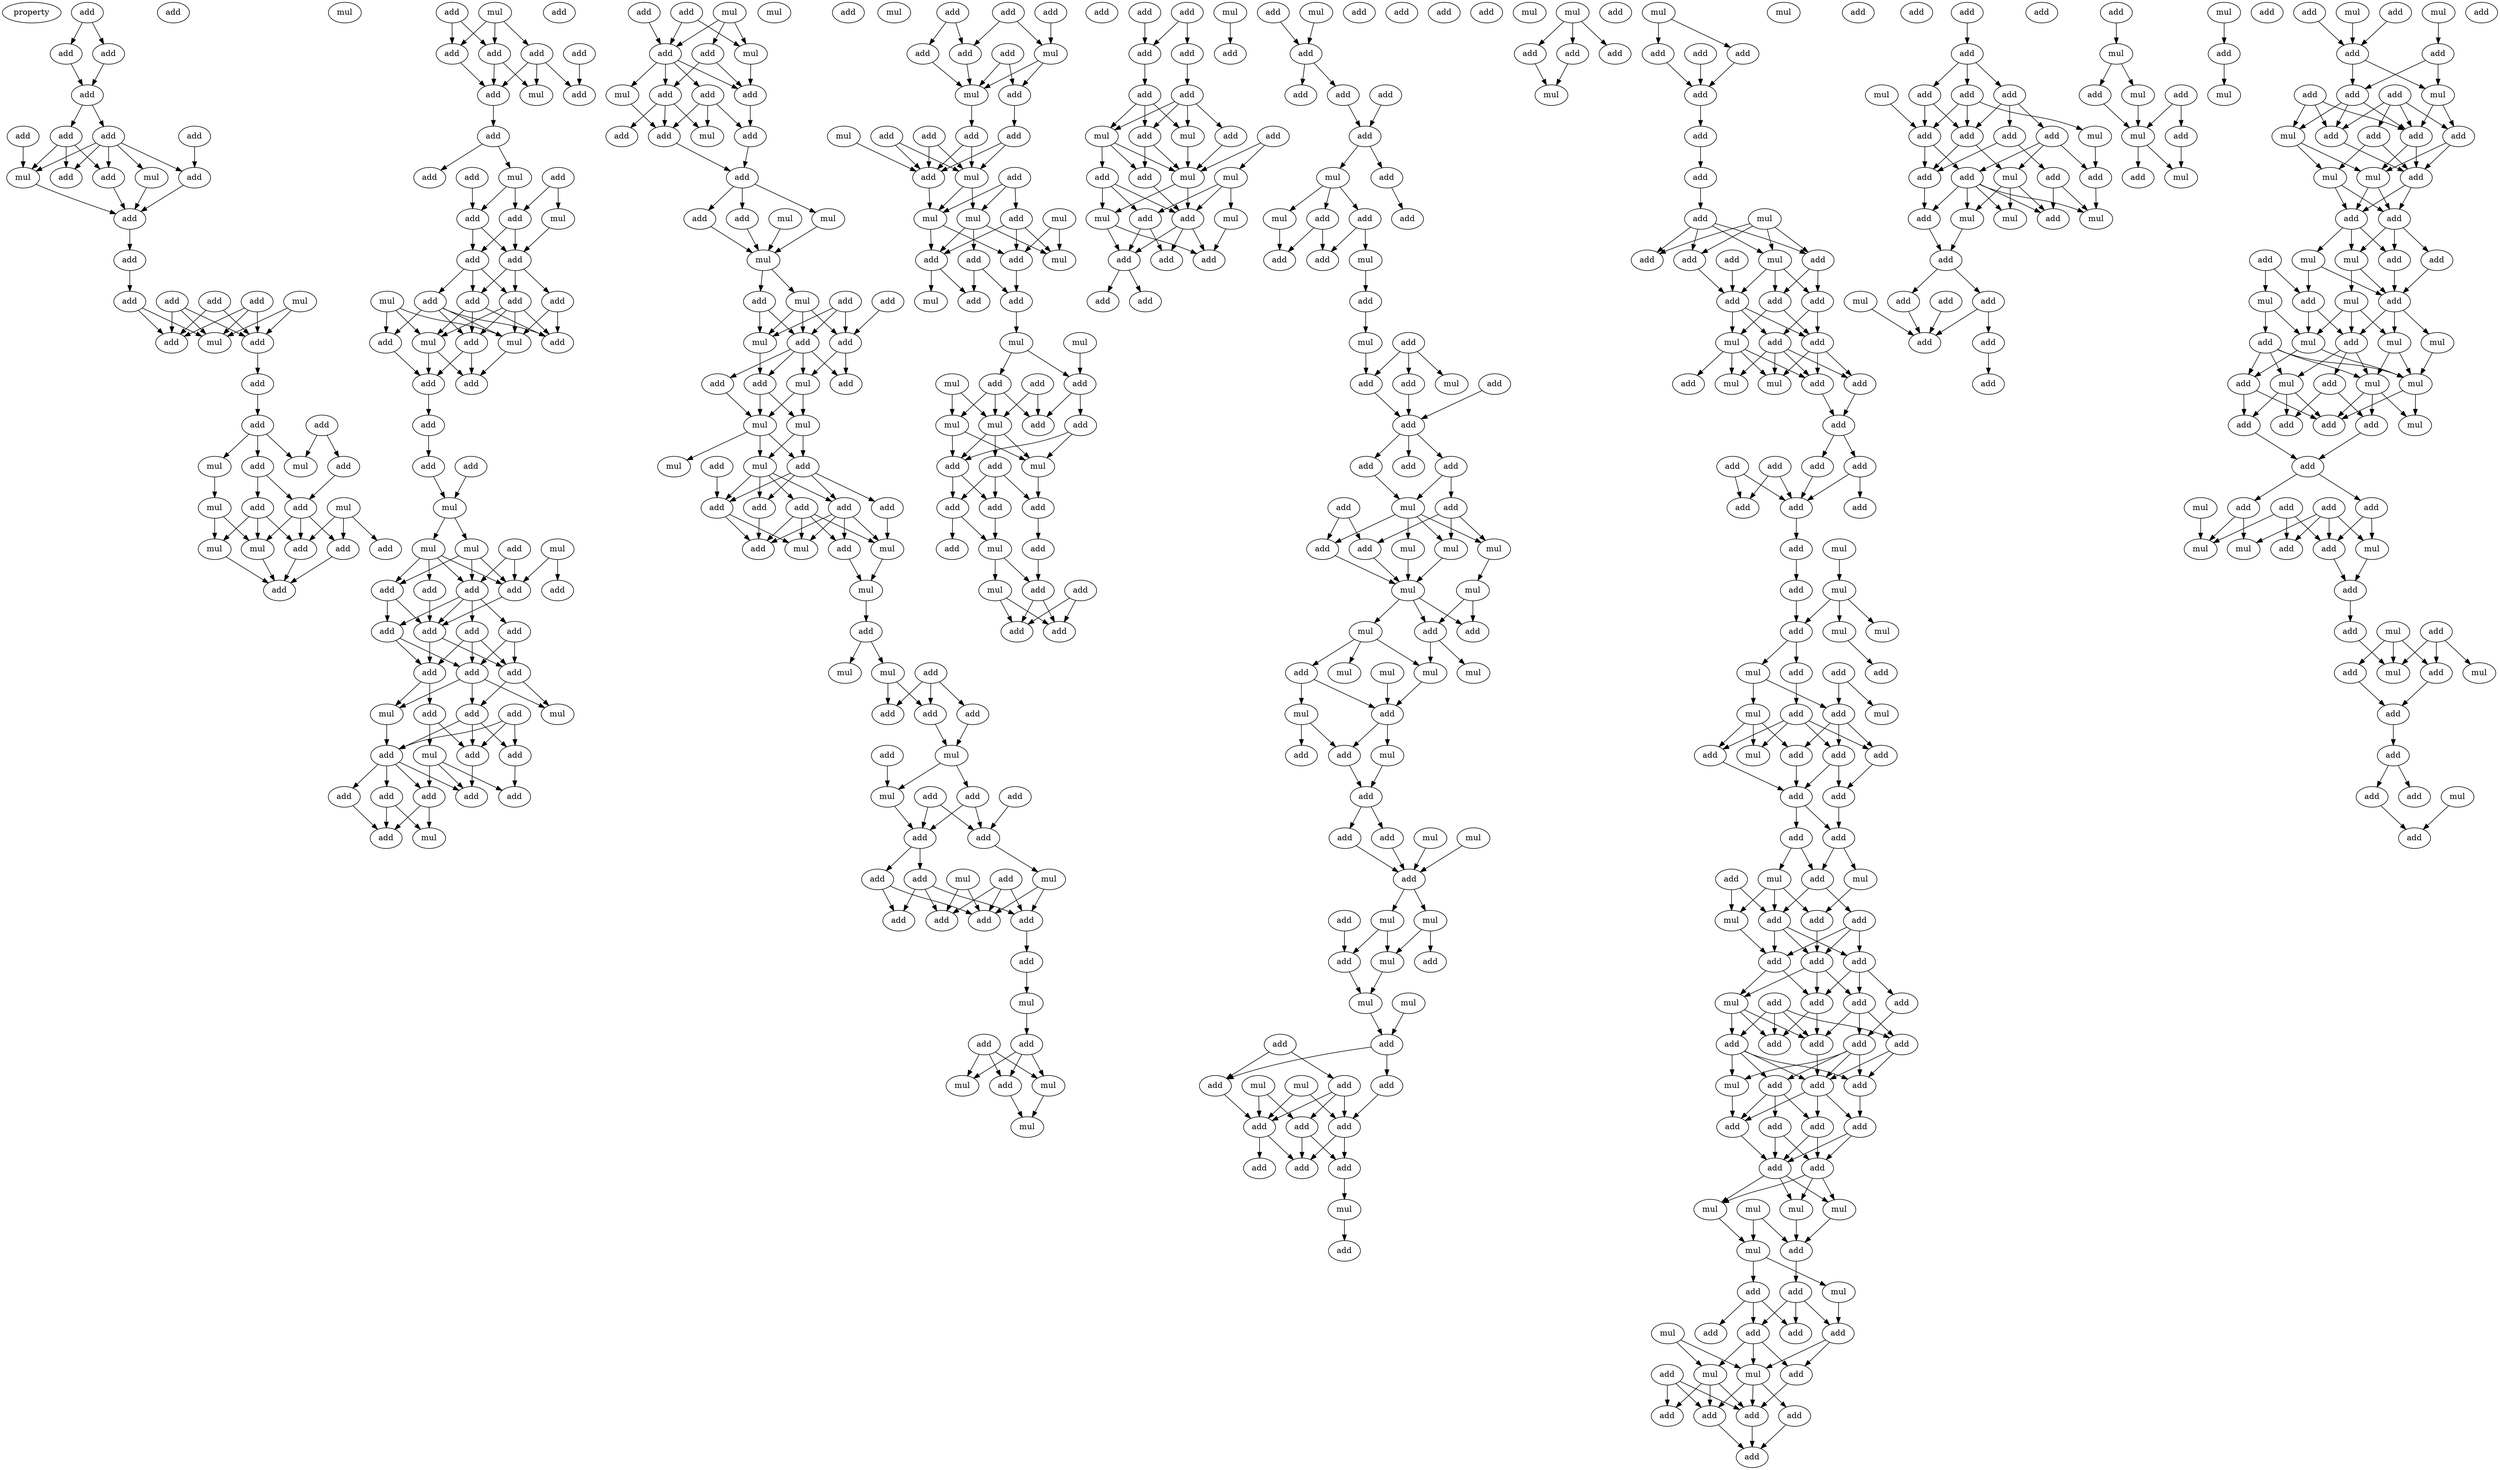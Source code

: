digraph {
    node [fontcolor=black]
    property [mul=2,lf=1.8]
    0 [ label = add ];
    1 [ label = add ];
    2 [ label = add ];
    3 [ label = add ];
    4 [ label = add ];
    5 [ label = add ];
    6 [ label = add ];
    7 [ label = add ];
    8 [ label = add ];
    9 [ label = mul ];
    10 [ label = mul ];
    11 [ label = add ];
    12 [ label = add ];
    13 [ label = add ];
    14 [ label = add ];
    15 [ label = add ];
    16 [ label = add ];
    17 [ label = add ];
    18 [ label = add ];
    19 [ label = add ];
    20 [ label = mul ];
    21 [ label = add ];
    22 [ label = mul ];
    23 [ label = add ];
    24 [ label = add ];
    25 [ label = add ];
    26 [ label = add ];
    27 [ label = add ];
    28 [ label = add ];
    29 [ label = mul ];
    30 [ label = mul ];
    31 [ label = mul ];
    32 [ label = mul ];
    33 [ label = add ];
    34 [ label = add ];
    35 [ label = mul ];
    36 [ label = add ];
    37 [ label = add ];
    38 [ label = mul ];
    39 [ label = add ];
    40 [ label = add ];
    41 [ label = mul ];
    42 [ label = mul ];
    43 [ label = add ];
    44 [ label = add ];
    45 [ label = add ];
    46 [ label = add ];
    47 [ label = add ];
    48 [ label = add ];
    49 [ label = add ];
    50 [ label = mul ];
    51 [ label = add ];
    52 [ label = add ];
    53 [ label = mul ];
    54 [ label = add ];
    55 [ label = add ];
    56 [ label = add ];
    57 [ label = add ];
    58 [ label = add ];
    59 [ label = mul ];
    60 [ label = add ];
    61 [ label = add ];
    62 [ label = add ];
    63 [ label = add ];
    64 [ label = add ];
    65 [ label = add ];
    66 [ label = mul ];
    67 [ label = add ];
    68 [ label = add ];
    69 [ label = mul ];
    70 [ label = add ];
    71 [ label = mul ];
    72 [ label = add ];
    73 [ label = add ];
    74 [ label = add ];
    75 [ label = add ];
    76 [ label = add ];
    77 [ label = mul ];
    78 [ label = mul ];
    79 [ label = mul ];
    80 [ label = mul ];
    81 [ label = add ];
    82 [ label = add ];
    83 [ label = add ];
    84 [ label = add ];
    85 [ label = add ];
    86 [ label = add ];
    87 [ label = add ];
    88 [ label = add ];
    89 [ label = add ];
    90 [ label = add ];
    91 [ label = add ];
    92 [ label = add ];
    93 [ label = add ];
    94 [ label = add ];
    95 [ label = mul ];
    96 [ label = mul ];
    97 [ label = add ];
    98 [ label = add ];
    99 [ label = mul ];
    100 [ label = add ];
    101 [ label = add ];
    102 [ label = add ];
    103 [ label = add ];
    104 [ label = add ];
    105 [ label = add ];
    106 [ label = add ];
    107 [ label = add ];
    108 [ label = add ];
    109 [ label = mul ];
    110 [ label = mul ];
    111 [ label = add ];
    112 [ label = add ];
    113 [ label = add ];
    114 [ label = mul ];
    115 [ label = add ];
    116 [ label = mul ];
    117 [ label = add ];
    118 [ label = add ];
    119 [ label = add ];
    120 [ label = add ];
    121 [ label = add ];
    122 [ label = mul ];
    123 [ label = mul ];
    124 [ label = add ];
    125 [ label = add ];
    126 [ label = add ];
    127 [ label = add ];
    128 [ label = mul ];
    129 [ label = mul ];
    130 [ label = mul ];
    131 [ label = add ];
    132 [ label = mul ];
    133 [ label = add ];
    134 [ label = add ];
    135 [ label = add ];
    136 [ label = add ];
    137 [ label = mul ];
    138 [ label = add ];
    139 [ label = add ];
    140 [ label = add ];
    141 [ label = mul ];
    142 [ label = add ];
    143 [ label = mul ];
    144 [ label = mul ];
    145 [ label = add ];
    146 [ label = mul ];
    147 [ label = mul ];
    148 [ label = add ];
    149 [ label = add ];
    150 [ label = add ];
    151 [ label = add ];
    152 [ label = add ];
    153 [ label = add ];
    154 [ label = mul ];
    155 [ label = add ];
    156 [ label = add ];
    157 [ label = mul ];
    158 [ label = mul ];
    159 [ label = add ];
    160 [ label = mul ];
    161 [ label = mul ];
    162 [ label = add ];
    163 [ label = add ];
    164 [ label = add ];
    165 [ label = add ];
    166 [ label = mul ];
    167 [ label = add ];
    168 [ label = add ];
    169 [ label = add ];
    170 [ label = mul ];
    171 [ label = add ];
    172 [ label = add ];
    173 [ label = add ];
    174 [ label = add ];
    175 [ label = mul ];
    176 [ label = add ];
    177 [ label = mul ];
    178 [ label = add ];
    179 [ label = add ];
    180 [ label = add ];
    181 [ label = add ];
    182 [ label = add ];
    183 [ label = add ];
    184 [ label = mul ];
    185 [ label = add ];
    186 [ label = add ];
    187 [ label = mul ];
    188 [ label = mul ];
    189 [ label = add ];
    190 [ label = mul ];
    191 [ label = mul ];
    192 [ label = add ];
    193 [ label = add ];
    194 [ label = add ];
    195 [ label = add ];
    196 [ label = add ];
    197 [ label = add ];
    198 [ label = mul ];
    199 [ label = add ];
    200 [ label = mul ];
    201 [ label = add ];
    202 [ label = add ];
    203 [ label = add ];
    204 [ label = add ];
    205 [ label = add ];
    206 [ label = mul ];
    207 [ label = mul ];
    208 [ label = add ];
    209 [ label = add ];
    210 [ label = mul ];
    211 [ label = mul ];
    212 [ label = add ];
    213 [ label = mul ];
    214 [ label = add ];
    215 [ label = add ];
    216 [ label = add ];
    217 [ label = mul ];
    218 [ label = add ];
    219 [ label = mul ];
    220 [ label = add ];
    221 [ label = mul ];
    222 [ label = mul ];
    223 [ label = add ];
    224 [ label = add ];
    225 [ label = add ];
    226 [ label = mul ];
    227 [ label = mul ];
    228 [ label = add ];
    229 [ label = add ];
    230 [ label = mul ];
    231 [ label = add ];
    232 [ label = mul ];
    233 [ label = add ];
    234 [ label = add ];
    235 [ label = add ];
    236 [ label = add ];
    237 [ label = mul ];
    238 [ label = add ];
    239 [ label = add ];
    240 [ label = add ];
    241 [ label = add ];
    242 [ label = mul ];
    243 [ label = add ];
    244 [ label = add ];
    245 [ label = add ];
    246 [ label = add ];
    247 [ label = add ];
    248 [ label = add ];
    249 [ label = add ];
    250 [ label = add ];
    251 [ label = mul ];
    252 [ label = add ];
    253 [ label = add ];
    254 [ label = add ];
    255 [ label = mul ];
    256 [ label = mul ];
    257 [ label = mul ];
    258 [ label = add ];
    259 [ label = add ];
    260 [ label = mul ];
    261 [ label = mul ];
    262 [ label = add ];
    263 [ label = add ];
    264 [ label = add ];
    265 [ label = add ];
    266 [ label = add ];
    267 [ label = mul ];
    268 [ label = add ];
    269 [ label = add ];
    270 [ label = add ];
    271 [ label = add ];
    272 [ label = mul ];
    273 [ label = add ];
    274 [ label = add ];
    275 [ label = add ];
    276 [ label = add ];
    277 [ label = add ];
    278 [ label = add ];
    279 [ label = mul ];
    280 [ label = add ];
    281 [ label = add ];
    282 [ label = add ];
    283 [ label = mul ];
    284 [ label = add ];
    285 [ label = add ];
    286 [ label = add ];
    287 [ label = mul ];
    288 [ label = add ];
    289 [ label = mul ];
    290 [ label = add ];
    291 [ label = add ];
    292 [ label = add ];
    293 [ label = mul ];
    294 [ label = add ];
    295 [ label = add ];
    296 [ label = add ];
    297 [ label = add ];
    298 [ label = add ];
    299 [ label = add ];
    300 [ label = add ];
    301 [ label = mul ];
    302 [ label = add ];
    303 [ label = add ];
    304 [ label = add ];
    305 [ label = mul ];
    306 [ label = mul ];
    307 [ label = mul ];
    308 [ label = mul ];
    309 [ label = mul ];
    310 [ label = add ];
    311 [ label = add ];
    312 [ label = mul ];
    313 [ label = mul ];
    314 [ label = add ];
    315 [ label = mul ];
    316 [ label = mul ];
    317 [ label = mul ];
    318 [ label = add ];
    319 [ label = mul ];
    320 [ label = mul ];
    321 [ label = add ];
    322 [ label = add ];
    323 [ label = add ];
    324 [ label = add ];
    325 [ label = add ];
    326 [ label = mul ];
    327 [ label = add ];
    328 [ label = mul ];
    329 [ label = add ];
    330 [ label = add ];
    331 [ label = add ];
    332 [ label = mul ];
    333 [ label = mul ];
    334 [ label = add ];
    335 [ label = add ];
    336 [ label = mul ];
    337 [ label = mul ];
    338 [ label = mul ];
    339 [ label = add ];
    340 [ label = add ];
    341 [ label = mul ];
    342 [ label = add ];
    343 [ label = mul ];
    344 [ label = add ];
    345 [ label = add ];
    346 [ label = add ];
    347 [ label = add ];
    348 [ label = add ];
    349 [ label = add ];
    350 [ label = add ];
    351 [ label = add ];
    352 [ label = mul ];
    353 [ label = add ];
    354 [ label = mul ];
    355 [ label = mul ];
    356 [ label = add ];
    357 [ label = add ];
    358 [ label = add ];
    359 [ label = add ];
    360 [ label = mul ];
    361 [ label = mul ];
    362 [ label = add ];
    363 [ label = add ];
    364 [ label = add ];
    365 [ label = add ];
    366 [ label = mul ];
    367 [ label = add ];
    368 [ label = add ];
    369 [ label = mul ];
    370 [ label = add ];
    371 [ label = add ];
    372 [ label = add ];
    373 [ label = add ];
    374 [ label = mul ];
    375 [ label = add ];
    376 [ label = add ];
    377 [ label = add ];
    378 [ label = add ];
    379 [ label = add ];
    380 [ label = mul ];
    381 [ label = add ];
    382 [ label = add ];
    383 [ label = mul ];
    384 [ label = add ];
    385 [ label = add ];
    386 [ label = mul ];
    387 [ label = add ];
    388 [ label = add ];
    389 [ label = add ];
    390 [ label = add ];
    391 [ label = add ];
    392 [ label = add ];
    393 [ label = add ];
    394 [ label = add ];
    395 [ label = add ];
    396 [ label = mul ];
    397 [ label = add ];
    398 [ label = add ];
    399 [ label = mul ];
    400 [ label = mul ];
    401 [ label = add ];
    402 [ label = mul ];
    403 [ label = add ];
    404 [ label = add ];
    405 [ label = mul ];
    406 [ label = add ];
    407 [ label = mul ];
    408 [ label = add ];
    409 [ label = add ];
    410 [ label = mul ];
    411 [ label = mul ];
    412 [ label = add ];
    413 [ label = add ];
    414 [ label = add ];
    415 [ label = add ];
    416 [ label = add ];
    417 [ label = add ];
    418 [ label = add ];
    419 [ label = add ];
    420 [ label = mul ];
    421 [ label = add ];
    422 [ label = mul ];
    423 [ label = add ];
    424 [ label = mul ];
    425 [ label = add ];
    426 [ label = add ];
    427 [ label = add ];
    428 [ label = add ];
    429 [ label = add ];
    430 [ label = add ];
    431 [ label = add ];
    432 [ label = add ];
    433 [ label = mul ];
    434 [ label = add ];
    435 [ label = add ];
    436 [ label = add ];
    437 [ label = add ];
    438 [ label = add ];
    439 [ label = add ];
    440 [ label = add ];
    441 [ label = add ];
    442 [ label = add ];
    443 [ label = mul ];
    444 [ label = add ];
    445 [ label = add ];
    446 [ label = add ];
    447 [ label = add ];
    448 [ label = add ];
    449 [ label = add ];
    450 [ label = add ];
    451 [ label = mul ];
    452 [ label = mul ];
    453 [ label = add ];
    454 [ label = mul ];
    455 [ label = mul ];
    456 [ label = mul ];
    457 [ label = add ];
    458 [ label = add ];
    459 [ label = add ];
    460 [ label = mul ];
    461 [ label = mul ];
    462 [ label = add ];
    463 [ label = add ];
    464 [ label = add ];
    465 [ label = add ];
    466 [ label = add ];
    467 [ label = add ];
    468 [ label = mul ];
    469 [ label = mul ];
    470 [ label = add ];
    471 [ label = add ];
    472 [ label = add ];
    473 [ label = add ];
    474 [ label = add ];
    475 [ label = add ];
    476 [ label = add ];
    477 [ label = add ];
    478 [ label = mul ];
    479 [ label = add ];
    480 [ label = add ];
    481 [ label = mul ];
    482 [ label = add ];
    483 [ label = add ];
    484 [ label = add ];
    485 [ label = add ];
    486 [ label = add ];
    487 [ label = add ];
    488 [ label = add ];
    489 [ label = mul ];
    490 [ label = add ];
    491 [ label = mul ];
    492 [ label = mul ];
    493 [ label = mul ];
    494 [ label = add ];
    495 [ label = add ];
    496 [ label = add ];
    497 [ label = add ];
    498 [ label = add ];
    499 [ label = add ];
    500 [ label = mul ];
    501 [ label = add ];
    502 [ label = add ];
    503 [ label = add ];
    504 [ label = add ];
    505 [ label = add ];
    506 [ label = mul ];
    507 [ label = add ];
    508 [ label = add ];
    509 [ label = mul ];
    510 [ label = add ];
    511 [ label = mul ];
    512 [ label = mul ];
    513 [ label = mul ];
    514 [ label = add ];
    515 [ label = add ];
    516 [ label = mul ];
    517 [ label = add ];
    518 [ label = add ];
    519 [ label = mul ];
    520 [ label = mul ];
    521 [ label = add ];
    522 [ label = add ];
    523 [ label = add ];
    524 [ label = add ];
    525 [ label = mul ];
    526 [ label = add ];
    527 [ label = add ];
    528 [ label = mul ];
    529 [ label = add ];
    530 [ label = add ];
    531 [ label = add ];
    532 [ label = add ];
    533 [ label = mul ];
    534 [ label = mul ];
    535 [ label = add ];
    536 [ label = add ];
    537 [ label = add ];
    538 [ label = mul ];
    539 [ label = add ];
    540 [ label = mul ];
    541 [ label = add ];
    542 [ label = add ];
    543 [ label = mul ];
    544 [ label = add ];
    545 [ label = add ];
    546 [ label = mul ];
    547 [ label = add ];
    548 [ label = mul ];
    549 [ label = mul ];
    550 [ label = add ];
    551 [ label = mul ];
    552 [ label = add ];
    553 [ label = add ];
    554 [ label = mul ];
    555 [ label = mul ];
    556 [ label = mul ];
    557 [ label = add ];
    558 [ label = mul ];
    559 [ label = add ];
    560 [ label = add ];
    561 [ label = add ];
    562 [ label = add ];
    563 [ label = add ];
    564 [ label = add ];
    565 [ label = add ];
    566 [ label = add ];
    567 [ label = mul ];
    568 [ label = add ];
    569 [ label = mul ];
    570 [ label = add ];
    571 [ label = mul ];
    572 [ label = mul ];
    573 [ label = add ];
    574 [ label = add ];
    575 [ label = mul ];
    576 [ label = add ];
    577 [ label = add ];
    578 [ label = mul ];
    579 [ label = mul ];
    580 [ label = add ];
    581 [ label = add ];
    582 [ label = add ];
    583 [ label = mul ];
    584 [ label = add ];
    585 [ label = add ];
    586 [ label = add ];
    587 [ label = add ];
    0 -> 1 [ name = 0 ];
    0 -> 2 [ name = 1 ];
    1 -> 4 [ name = 2 ];
    2 -> 4 [ name = 3 ];
    4 -> 5 [ name = 4 ];
    4 -> 7 [ name = 5 ];
    5 -> 9 [ name = 6 ];
    5 -> 10 [ name = 7 ];
    5 -> 11 [ name = 8 ];
    5 -> 12 [ name = 9 ];
    5 -> 13 [ name = 10 ];
    6 -> 9 [ name = 11 ];
    7 -> 9 [ name = 12 ];
    7 -> 11 [ name = 13 ];
    7 -> 12 [ name = 14 ];
    8 -> 13 [ name = 15 ];
    9 -> 14 [ name = 16 ];
    10 -> 14 [ name = 17 ];
    12 -> 14 [ name = 18 ];
    13 -> 14 [ name = 19 ];
    14 -> 15 [ name = 20 ];
    15 -> 18 [ name = 21 ];
    16 -> 21 [ name = 22 ];
    16 -> 22 [ name = 23 ];
    16 -> 23 [ name = 24 ];
    17 -> 21 [ name = 25 ];
    17 -> 22 [ name = 26 ];
    17 -> 23 [ name = 27 ];
    18 -> 21 [ name = 28 ];
    18 -> 22 [ name = 29 ];
    19 -> 21 [ name = 30 ];
    19 -> 23 [ name = 31 ];
    20 -> 22 [ name = 32 ];
    20 -> 23 [ name = 33 ];
    23 -> 24 [ name = 34 ];
    24 -> 25 [ name = 35 ];
    25 -> 27 [ name = 36 ];
    25 -> 29 [ name = 37 ];
    25 -> 30 [ name = 38 ];
    26 -> 28 [ name = 39 ];
    26 -> 30 [ name = 40 ];
    27 -> 33 [ name = 41 ];
    27 -> 34 [ name = 42 ];
    28 -> 34 [ name = 43 ];
    29 -> 32 [ name = 44 ];
    31 -> 36 [ name = 45 ];
    31 -> 37 [ name = 46 ];
    31 -> 39 [ name = 47 ];
    32 -> 35 [ name = 48 ];
    32 -> 38 [ name = 49 ];
    33 -> 35 [ name = 50 ];
    33 -> 38 [ name = 51 ];
    33 -> 39 [ name = 52 ];
    34 -> 35 [ name = 53 ];
    34 -> 37 [ name = 54 ];
    34 -> 39 [ name = 55 ];
    35 -> 40 [ name = 56 ];
    37 -> 40 [ name = 57 ];
    38 -> 40 [ name = 58 ];
    39 -> 40 [ name = 59 ];
    42 -> 44 [ name = 60 ];
    42 -> 46 [ name = 61 ];
    42 -> 47 [ name = 62 ];
    43 -> 44 [ name = 63 ];
    43 -> 46 [ name = 64 ];
    44 -> 48 [ name = 65 ];
    44 -> 50 [ name = 66 ];
    45 -> 49 [ name = 67 ];
    46 -> 48 [ name = 68 ];
    47 -> 48 [ name = 69 ];
    47 -> 49 [ name = 70 ];
    47 -> 50 [ name = 71 ];
    48 -> 51 [ name = 72 ];
    51 -> 52 [ name = 73 ];
    51 -> 53 [ name = 74 ];
    53 -> 57 [ name = 75 ];
    53 -> 58 [ name = 76 ];
    54 -> 57 [ name = 77 ];
    56 -> 58 [ name = 78 ];
    56 -> 59 [ name = 79 ];
    57 -> 60 [ name = 80 ];
    57 -> 61 [ name = 81 ];
    58 -> 60 [ name = 82 ];
    58 -> 61 [ name = 83 ];
    59 -> 60 [ name = 84 ];
    60 -> 62 [ name = 85 ];
    60 -> 64 [ name = 86 ];
    60 -> 65 [ name = 87 ];
    61 -> 63 [ name = 88 ];
    61 -> 64 [ name = 89 ];
    61 -> 65 [ name = 90 ];
    62 -> 69 [ name = 91 ];
    62 -> 70 [ name = 92 ];
    63 -> 67 [ name = 93 ];
    63 -> 68 [ name = 94 ];
    63 -> 69 [ name = 95 ];
    63 -> 70 [ name = 96 ];
    64 -> 68 [ name = 97 ];
    64 -> 70 [ name = 98 ];
    64 -> 71 [ name = 99 ];
    65 -> 68 [ name = 100 ];
    65 -> 69 [ name = 101 ];
    65 -> 70 [ name = 102 ];
    65 -> 71 [ name = 103 ];
    66 -> 67 [ name = 104 ];
    66 -> 69 [ name = 105 ];
    66 -> 71 [ name = 106 ];
    67 -> 72 [ name = 107 ];
    68 -> 72 [ name = 108 ];
    68 -> 73 [ name = 109 ];
    69 -> 73 [ name = 110 ];
    71 -> 72 [ name = 111 ];
    71 -> 73 [ name = 112 ];
    72 -> 74 [ name = 113 ];
    74 -> 75 [ name = 114 ];
    75 -> 77 [ name = 115 ];
    76 -> 77 [ name = 116 ];
    77 -> 78 [ name = 117 ];
    77 -> 79 [ name = 118 ];
    78 -> 82 [ name = 119 ];
    78 -> 84 [ name = 120 ];
    78 -> 86 [ name = 121 ];
    79 -> 82 [ name = 122 ];
    79 -> 84 [ name = 123 ];
    79 -> 85 [ name = 124 ];
    79 -> 86 [ name = 125 ];
    80 -> 83 [ name = 126 ];
    80 -> 86 [ name = 127 ];
    81 -> 82 [ name = 128 ];
    81 -> 86 [ name = 129 ];
    82 -> 87 [ name = 130 ];
    82 -> 88 [ name = 131 ];
    82 -> 89 [ name = 132 ];
    82 -> 90 [ name = 133 ];
    84 -> 89 [ name = 134 ];
    84 -> 90 [ name = 135 ];
    85 -> 90 [ name = 136 ];
    86 -> 90 [ name = 137 ];
    87 -> 91 [ name = 138 ];
    87 -> 92 [ name = 139 ];
    87 -> 93 [ name = 140 ];
    88 -> 92 [ name = 141 ];
    88 -> 93 [ name = 142 ];
    89 -> 91 [ name = 143 ];
    89 -> 92 [ name = 144 ];
    90 -> 91 [ name = 145 ];
    90 -> 93 [ name = 146 ];
    91 -> 96 [ name = 147 ];
    91 -> 98 [ name = 148 ];
    92 -> 95 [ name = 149 ];
    92 -> 96 [ name = 150 ];
    92 -> 97 [ name = 151 ];
    93 -> 95 [ name = 152 ];
    93 -> 97 [ name = 153 ];
    94 -> 100 [ name = 154 ];
    94 -> 101 [ name = 155 ];
    94 -> 102 [ name = 156 ];
    96 -> 100 [ name = 157 ];
    97 -> 100 [ name = 158 ];
    97 -> 101 [ name = 159 ];
    97 -> 102 [ name = 160 ];
    98 -> 99 [ name = 161 ];
    98 -> 101 [ name = 162 ];
    99 -> 103 [ name = 163 ];
    99 -> 105 [ name = 164 ];
    99 -> 107 [ name = 165 ];
    100 -> 104 [ name = 166 ];
    100 -> 105 [ name = 167 ];
    100 -> 106 [ name = 168 ];
    100 -> 107 [ name = 169 ];
    101 -> 105 [ name = 170 ];
    102 -> 103 [ name = 171 ];
    104 -> 108 [ name = 172 ];
    106 -> 108 [ name = 173 ];
    106 -> 109 [ name = 174 ];
    107 -> 108 [ name = 175 ];
    107 -> 109 [ name = 176 ];
    110 -> 113 [ name = 177 ];
    110 -> 114 [ name = 178 ];
    110 -> 115 [ name = 179 ];
    111 -> 114 [ name = 180 ];
    111 -> 115 [ name = 181 ];
    112 -> 115 [ name = 182 ];
    113 -> 118 [ name = 183 ];
    113 -> 119 [ name = 184 ];
    114 -> 118 [ name = 185 ];
    115 -> 116 [ name = 186 ];
    115 -> 117 [ name = 187 ];
    115 -> 118 [ name = 188 ];
    115 -> 119 [ name = 189 ];
    116 -> 124 [ name = 190 ];
    117 -> 121 [ name = 191 ];
    117 -> 123 [ name = 192 ];
    117 -> 124 [ name = 193 ];
    118 -> 121 [ name = 194 ];
    119 -> 120 [ name = 195 ];
    119 -> 123 [ name = 196 ];
    119 -> 124 [ name = 197 ];
    121 -> 125 [ name = 198 ];
    124 -> 125 [ name = 199 ];
    125 -> 126 [ name = 200 ];
    125 -> 127 [ name = 201 ];
    125 -> 129 [ name = 202 ];
    126 -> 130 [ name = 203 ];
    127 -> 130 [ name = 204 ];
    128 -> 130 [ name = 205 ];
    129 -> 130 [ name = 206 ];
    130 -> 132 [ name = 207 ];
    130 -> 133 [ name = 208 ];
    131 -> 136 [ name = 209 ];
    132 -> 135 [ name = 210 ];
    132 -> 136 [ name = 211 ];
    132 -> 137 [ name = 212 ];
    133 -> 135 [ name = 213 ];
    133 -> 137 [ name = 214 ];
    134 -> 135 [ name = 215 ];
    134 -> 136 [ name = 216 ];
    134 -> 137 [ name = 217 ];
    135 -> 139 [ name = 218 ];
    135 -> 140 [ name = 219 ];
    135 -> 141 [ name = 220 ];
    135 -> 142 [ name = 221 ];
    136 -> 141 [ name = 222 ];
    136 -> 142 [ name = 223 ];
    137 -> 140 [ name = 224 ];
    139 -> 144 [ name = 225 ];
    140 -> 143 [ name = 226 ];
    140 -> 144 [ name = 227 ];
    141 -> 143 [ name = 228 ];
    141 -> 144 [ name = 229 ];
    143 -> 147 [ name = 230 ];
    143 -> 148 [ name = 231 ];
    144 -> 146 [ name = 232 ];
    144 -> 147 [ name = 233 ];
    144 -> 148 [ name = 234 ];
    145 -> 149 [ name = 235 ];
    147 -> 149 [ name = 236 ];
    147 -> 150 [ name = 237 ];
    147 -> 152 [ name = 238 ];
    147 -> 153 [ name = 239 ];
    148 -> 149 [ name = 240 ];
    148 -> 150 [ name = 241 ];
    148 -> 151 [ name = 242 ];
    148 -> 152 [ name = 243 ];
    149 -> 156 [ name = 244 ];
    149 -> 157 [ name = 245 ];
    150 -> 156 [ name = 246 ];
    151 -> 154 [ name = 247 ];
    152 -> 154 [ name = 248 ];
    152 -> 155 [ name = 249 ];
    152 -> 156 [ name = 250 ];
    152 -> 157 [ name = 251 ];
    153 -> 154 [ name = 252 ];
    153 -> 155 [ name = 253 ];
    153 -> 156 [ name = 254 ];
    153 -> 157 [ name = 255 ];
    154 -> 158 [ name = 256 ];
    155 -> 158 [ name = 257 ];
    158 -> 159 [ name = 258 ];
    159 -> 160 [ name = 259 ];
    159 -> 161 [ name = 260 ];
    161 -> 163 [ name = 261 ];
    161 -> 164 [ name = 262 ];
    162 -> 163 [ name = 263 ];
    162 -> 164 [ name = 264 ];
    162 -> 165 [ name = 265 ];
    164 -> 166 [ name = 266 ];
    165 -> 166 [ name = 267 ];
    166 -> 170 [ name = 268 ];
    166 -> 171 [ name = 269 ];
    167 -> 170 [ name = 270 ];
    168 -> 172 [ name = 271 ];
    169 -> 172 [ name = 272 ];
    169 -> 173 [ name = 273 ];
    170 -> 173 [ name = 274 ];
    171 -> 172 [ name = 275 ];
    171 -> 173 [ name = 276 ];
    172 -> 175 [ name = 277 ];
    173 -> 174 [ name = 278 ];
    173 -> 176 [ name = 279 ];
    174 -> 181 [ name = 280 ];
    174 -> 182 [ name = 281 ];
    175 -> 179 [ name = 282 ];
    175 -> 181 [ name = 283 ];
    176 -> 179 [ name = 284 ];
    176 -> 180 [ name = 285 ];
    176 -> 182 [ name = 286 ];
    177 -> 180 [ name = 287 ];
    177 -> 181 [ name = 288 ];
    178 -> 179 [ name = 289 ];
    178 -> 180 [ name = 290 ];
    178 -> 181 [ name = 291 ];
    179 -> 183 [ name = 292 ];
    183 -> 184 [ name = 293 ];
    184 -> 186 [ name = 294 ];
    185 -> 187 [ name = 295 ];
    185 -> 188 [ name = 296 ];
    185 -> 189 [ name = 297 ];
    186 -> 187 [ name = 298 ];
    186 -> 188 [ name = 299 ];
    186 -> 189 [ name = 300 ];
    187 -> 190 [ name = 301 ];
    189 -> 190 [ name = 302 ];
    192 -> 197 [ name = 303 ];
    192 -> 199 [ name = 304 ];
    193 -> 197 [ name = 305 ];
    193 -> 198 [ name = 306 ];
    195 -> 198 [ name = 307 ];
    196 -> 200 [ name = 308 ];
    196 -> 201 [ name = 309 ];
    197 -> 200 [ name = 310 ];
    198 -> 200 [ name = 311 ];
    198 -> 201 [ name = 312 ];
    199 -> 200 [ name = 313 ];
    200 -> 203 [ name = 314 ];
    201 -> 204 [ name = 315 ];
    202 -> 207 [ name = 316 ];
    202 -> 208 [ name = 317 ];
    203 -> 207 [ name = 318 ];
    203 -> 208 [ name = 319 ];
    204 -> 207 [ name = 320 ];
    204 -> 208 [ name = 321 ];
    205 -> 207 [ name = 322 ];
    205 -> 208 [ name = 323 ];
    206 -> 208 [ name = 324 ];
    207 -> 211 [ name = 325 ];
    207 -> 213 [ name = 326 ];
    208 -> 211 [ name = 327 ];
    209 -> 211 [ name = 328 ];
    209 -> 212 [ name = 329 ];
    209 -> 213 [ name = 330 ];
    210 -> 216 [ name = 331 ];
    210 -> 217 [ name = 332 ];
    211 -> 215 [ name = 333 ];
    211 -> 216 [ name = 334 ];
    212 -> 215 [ name = 335 ];
    212 -> 216 [ name = 336 ];
    212 -> 217 [ name = 337 ];
    213 -> 214 [ name = 338 ];
    213 -> 215 [ name = 339 ];
    213 -> 217 [ name = 340 ];
    214 -> 218 [ name = 341 ];
    214 -> 220 [ name = 342 ];
    215 -> 219 [ name = 343 ];
    215 -> 220 [ name = 344 ];
    216 -> 218 [ name = 345 ];
    218 -> 222 [ name = 346 ];
    221 -> 223 [ name = 347 ];
    222 -> 223 [ name = 348 ];
    222 -> 225 [ name = 349 ];
    223 -> 228 [ name = 350 ];
    223 -> 229 [ name = 351 ];
    224 -> 228 [ name = 352 ];
    224 -> 230 [ name = 353 ];
    225 -> 227 [ name = 354 ];
    225 -> 228 [ name = 355 ];
    225 -> 230 [ name = 356 ];
    226 -> 227 [ name = 357 ];
    226 -> 230 [ name = 358 ];
    227 -> 231 [ name = 359 ];
    227 -> 232 [ name = 360 ];
    229 -> 231 [ name = 361 ];
    229 -> 232 [ name = 362 ];
    230 -> 231 [ name = 363 ];
    230 -> 232 [ name = 364 ];
    230 -> 233 [ name = 365 ];
    231 -> 234 [ name = 366 ];
    231 -> 235 [ name = 367 ];
    232 -> 236 [ name = 368 ];
    233 -> 234 [ name = 369 ];
    233 -> 235 [ name = 370 ];
    233 -> 236 [ name = 371 ];
    234 -> 237 [ name = 372 ];
    234 -> 239 [ name = 373 ];
    235 -> 237 [ name = 374 ];
    236 -> 238 [ name = 375 ];
    237 -> 240 [ name = 376 ];
    237 -> 242 [ name = 377 ];
    238 -> 240 [ name = 378 ];
    240 -> 245 [ name = 379 ];
    240 -> 246 [ name = 380 ];
    241 -> 245 [ name = 381 ];
    241 -> 246 [ name = 382 ];
    242 -> 245 [ name = 383 ];
    242 -> 246 [ name = 384 ];
    243 -> 248 [ name = 385 ];
    244 -> 247 [ name = 386 ];
    244 -> 248 [ name = 387 ];
    247 -> 250 [ name = 388 ];
    248 -> 249 [ name = 389 ];
    249 -> 251 [ name = 390 ];
    249 -> 254 [ name = 391 ];
    249 -> 255 [ name = 392 ];
    250 -> 251 [ name = 393 ];
    250 -> 252 [ name = 394 ];
    250 -> 254 [ name = 395 ];
    250 -> 255 [ name = 396 ];
    251 -> 256 [ name = 397 ];
    251 -> 258 [ name = 398 ];
    251 -> 259 [ name = 399 ];
    252 -> 256 [ name = 400 ];
    253 -> 256 [ name = 401 ];
    253 -> 257 [ name = 402 ];
    254 -> 256 [ name = 403 ];
    254 -> 259 [ name = 404 ];
    255 -> 256 [ name = 405 ];
    256 -> 261 [ name = 406 ];
    256 -> 263 [ name = 407 ];
    257 -> 260 [ name = 408 ];
    257 -> 262 [ name = 409 ];
    257 -> 263 [ name = 410 ];
    258 -> 261 [ name = 411 ];
    258 -> 262 [ name = 412 ];
    258 -> 263 [ name = 413 ];
    259 -> 263 [ name = 414 ];
    260 -> 266 [ name = 415 ];
    261 -> 264 [ name = 416 ];
    261 -> 266 [ name = 417 ];
    262 -> 264 [ name = 418 ];
    262 -> 265 [ name = 419 ];
    263 -> 264 [ name = 420 ];
    263 -> 265 [ name = 421 ];
    263 -> 266 [ name = 422 ];
    264 -> 268 [ name = 423 ];
    264 -> 269 [ name = 424 ];
    267 -> 270 [ name = 425 ];
    271 -> 274 [ name = 426 ];
    272 -> 274 [ name = 427 ];
    274 -> 276 [ name = 428 ];
    274 -> 277 [ name = 429 ];
    275 -> 278 [ name = 430 ];
    277 -> 278 [ name = 431 ];
    278 -> 279 [ name = 432 ];
    278 -> 280 [ name = 433 ];
    279 -> 281 [ name = 434 ];
    279 -> 282 [ name = 435 ];
    279 -> 283 [ name = 436 ];
    280 -> 284 [ name = 437 ];
    281 -> 286 [ name = 438 ];
    281 -> 287 [ name = 439 ];
    282 -> 285 [ name = 440 ];
    282 -> 286 [ name = 441 ];
    283 -> 285 [ name = 442 ];
    287 -> 288 [ name = 443 ];
    288 -> 289 [ name = 444 ];
    289 -> 291 [ name = 445 ];
    290 -> 291 [ name = 446 ];
    290 -> 292 [ name = 447 ];
    290 -> 293 [ name = 448 ];
    291 -> 295 [ name = 449 ];
    292 -> 295 [ name = 450 ];
    294 -> 295 [ name = 451 ];
    295 -> 296 [ name = 452 ];
    295 -> 298 [ name = 453 ];
    295 -> 299 [ name = 454 ];
    296 -> 301 [ name = 455 ];
    299 -> 301 [ name = 456 ];
    299 -> 302 [ name = 457 ];
    300 -> 303 [ name = 458 ];
    300 -> 304 [ name = 459 ];
    301 -> 304 [ name = 460 ];
    301 -> 305 [ name = 461 ];
    301 -> 306 [ name = 462 ];
    301 -> 307 [ name = 463 ];
    302 -> 303 [ name = 464 ];
    302 -> 305 [ name = 465 ];
    302 -> 307 [ name = 466 ];
    303 -> 309 [ name = 467 ];
    304 -> 309 [ name = 468 ];
    305 -> 309 [ name = 469 ];
    306 -> 309 [ name = 470 ];
    307 -> 308 [ name = 471 ];
    308 -> 310 [ name = 472 ];
    308 -> 311 [ name = 473 ];
    309 -> 310 [ name = 474 ];
    309 -> 311 [ name = 475 ];
    309 -> 312 [ name = 476 ];
    311 -> 316 [ name = 477 ];
    311 -> 317 [ name = 478 ];
    312 -> 313 [ name = 479 ];
    312 -> 314 [ name = 480 ];
    312 -> 316 [ name = 481 ];
    314 -> 318 [ name = 482 ];
    314 -> 319 [ name = 483 ];
    315 -> 318 [ name = 484 ];
    316 -> 318 [ name = 485 ];
    318 -> 320 [ name = 486 ];
    318 -> 322 [ name = 487 ];
    319 -> 321 [ name = 488 ];
    319 -> 322 [ name = 489 ];
    320 -> 325 [ name = 490 ];
    322 -> 325 [ name = 491 ];
    325 -> 327 [ name = 492 ];
    325 -> 329 [ name = 493 ];
    326 -> 330 [ name = 494 ];
    327 -> 330 [ name = 495 ];
    328 -> 330 [ name = 496 ];
    329 -> 330 [ name = 497 ];
    330 -> 332 [ name = 498 ];
    330 -> 333 [ name = 499 ];
    331 -> 335 [ name = 500 ];
    332 -> 335 [ name = 501 ];
    332 -> 336 [ name = 502 ];
    333 -> 334 [ name = 503 ];
    333 -> 336 [ name = 504 ];
    335 -> 338 [ name = 505 ];
    336 -> 338 [ name = 506 ];
    337 -> 339 [ name = 507 ];
    338 -> 339 [ name = 508 ];
    339 -> 342 [ name = 509 ];
    339 -> 344 [ name = 510 ];
    340 -> 342 [ name = 511 ];
    340 -> 345 [ name = 512 ];
    341 -> 346 [ name = 513 ];
    341 -> 348 [ name = 514 ];
    342 -> 346 [ name = 515 ];
    343 -> 346 [ name = 516 ];
    343 -> 347 [ name = 517 ];
    344 -> 347 [ name = 518 ];
    345 -> 346 [ name = 519 ];
    345 -> 347 [ name = 520 ];
    345 -> 348 [ name = 521 ];
    346 -> 350 [ name = 522 ];
    346 -> 351 [ name = 523 ];
    347 -> 349 [ name = 524 ];
    347 -> 351 [ name = 525 ];
    348 -> 349 [ name = 526 ];
    348 -> 351 [ name = 527 ];
    349 -> 352 [ name = 528 ];
    352 -> 353 [ name = 529 ];
    355 -> 357 [ name = 530 ];
    355 -> 358 [ name = 531 ];
    355 -> 359 [ name = 532 ];
    357 -> 360 [ name = 533 ];
    358 -> 360 [ name = 534 ];
    361 -> 362 [ name = 535 ];
    361 -> 364 [ name = 536 ];
    362 -> 365 [ name = 537 ];
    363 -> 365 [ name = 538 ];
    364 -> 365 [ name = 539 ];
    365 -> 367 [ name = 540 ];
    367 -> 368 [ name = 541 ];
    368 -> 370 [ name = 542 ];
    369 -> 372 [ name = 543 ];
    369 -> 374 [ name = 544 ];
    369 -> 375 [ name = 545 ];
    369 -> 376 [ name = 546 ];
    370 -> 372 [ name = 547 ];
    370 -> 374 [ name = 548 ];
    370 -> 375 [ name = 549 ];
    370 -> 376 [ name = 550 ];
    373 -> 379 [ name = 551 ];
    374 -> 377 [ name = 552 ];
    374 -> 378 [ name = 553 ];
    374 -> 379 [ name = 554 ];
    375 -> 379 [ name = 555 ];
    376 -> 377 [ name = 556 ];
    376 -> 378 [ name = 557 ];
    377 -> 380 [ name = 558 ];
    377 -> 381 [ name = 559 ];
    378 -> 381 [ name = 560 ];
    378 -> 382 [ name = 561 ];
    379 -> 380 [ name = 562 ];
    379 -> 381 [ name = 563 ];
    379 -> 382 [ name = 564 ];
    380 -> 383 [ name = 565 ];
    380 -> 384 [ name = 566 ];
    380 -> 385 [ name = 567 ];
    380 -> 386 [ name = 568 ];
    381 -> 383 [ name = 569 ];
    381 -> 384 [ name = 570 ];
    381 -> 387 [ name = 571 ];
    382 -> 383 [ name = 572 ];
    382 -> 384 [ name = 573 ];
    382 -> 386 [ name = 574 ];
    382 -> 387 [ name = 575 ];
    384 -> 388 [ name = 576 ];
    387 -> 388 [ name = 577 ];
    388 -> 391 [ name = 578 ];
    388 -> 392 [ name = 579 ];
    389 -> 393 [ name = 580 ];
    389 -> 394 [ name = 581 ];
    390 -> 393 [ name = 582 ];
    390 -> 394 [ name = 583 ];
    391 -> 394 [ name = 584 ];
    392 -> 394 [ name = 585 ];
    392 -> 395 [ name = 586 ];
    394 -> 397 [ name = 587 ];
    396 -> 399 [ name = 588 ];
    397 -> 398 [ name = 589 ];
    398 -> 401 [ name = 590 ];
    399 -> 400 [ name = 591 ];
    399 -> 401 [ name = 592 ];
    399 -> 402 [ name = 593 ];
    400 -> 406 [ name = 594 ];
    401 -> 404 [ name = 595 ];
    401 -> 405 [ name = 596 ];
    403 -> 408 [ name = 597 ];
    403 -> 410 [ name = 598 ];
    404 -> 409 [ name = 599 ];
    405 -> 407 [ name = 600 ];
    405 -> 408 [ name = 601 ];
    407 -> 411 [ name = 602 ];
    407 -> 413 [ name = 603 ];
    407 -> 414 [ name = 604 ];
    408 -> 412 [ name = 605 ];
    408 -> 414 [ name = 606 ];
    408 -> 415 [ name = 607 ];
    409 -> 411 [ name = 608 ];
    409 -> 412 [ name = 609 ];
    409 -> 413 [ name = 610 ];
    409 -> 415 [ name = 611 ];
    412 -> 417 [ name = 612 ];
    413 -> 416 [ name = 613 ];
    414 -> 416 [ name = 614 ];
    415 -> 416 [ name = 615 ];
    415 -> 417 [ name = 616 ];
    416 -> 418 [ name = 617 ];
    416 -> 419 [ name = 618 ];
    417 -> 419 [ name = 619 ];
    418 -> 420 [ name = 620 ];
    418 -> 423 [ name = 621 ];
    419 -> 422 [ name = 622 ];
    419 -> 423 [ name = 623 ];
    420 -> 424 [ name = 624 ];
    420 -> 425 [ name = 625 ];
    420 -> 427 [ name = 626 ];
    421 -> 424 [ name = 627 ];
    421 -> 427 [ name = 628 ];
    422 -> 425 [ name = 629 ];
    423 -> 426 [ name = 630 ];
    423 -> 427 [ name = 631 ];
    424 -> 429 [ name = 632 ];
    425 -> 428 [ name = 633 ];
    426 -> 428 [ name = 634 ];
    426 -> 429 [ name = 635 ];
    426 -> 430 [ name = 636 ];
    427 -> 428 [ name = 637 ];
    427 -> 429 [ name = 638 ];
    427 -> 430 [ name = 639 ];
    428 -> 432 [ name = 640 ];
    428 -> 433 [ name = 641 ];
    428 -> 435 [ name = 642 ];
    429 -> 433 [ name = 643 ];
    429 -> 435 [ name = 644 ];
    430 -> 432 [ name = 645 ];
    430 -> 434 [ name = 646 ];
    430 -> 435 [ name = 647 ];
    431 -> 437 [ name = 648 ];
    431 -> 438 [ name = 649 ];
    431 -> 439 [ name = 650 ];
    431 -> 440 [ name = 651 ];
    432 -> 436 [ name = 652 ];
    432 -> 437 [ name = 653 ];
    432 -> 438 [ name = 654 ];
    433 -> 437 [ name = 655 ];
    433 -> 439 [ name = 656 ];
    433 -> 440 [ name = 657 ];
    434 -> 436 [ name = 658 ];
    435 -> 437 [ name = 659 ];
    435 -> 440 [ name = 660 ];
    436 -> 441 [ name = 661 ];
    436 -> 442 [ name = 662 ];
    436 -> 443 [ name = 663 ];
    436 -> 444 [ name = 664 ];
    437 -> 442 [ name = 665 ];
    438 -> 441 [ name = 666 ];
    438 -> 442 [ name = 667 ];
    439 -> 441 [ name = 668 ];
    439 -> 442 [ name = 669 ];
    439 -> 443 [ name = 670 ];
    439 -> 444 [ name = 671 ];
    441 -> 448 [ name = 672 ];
    442 -> 445 [ name = 673 ];
    442 -> 447 [ name = 674 ];
    442 -> 448 [ name = 675 ];
    443 -> 447 [ name = 676 ];
    444 -> 445 [ name = 677 ];
    444 -> 446 [ name = 678 ];
    444 -> 447 [ name = 679 ];
    445 -> 449 [ name = 680 ];
    445 -> 450 [ name = 681 ];
    446 -> 449 [ name = 682 ];
    446 -> 450 [ name = 683 ];
    447 -> 450 [ name = 684 ];
    448 -> 449 [ name = 685 ];
    448 -> 450 [ name = 686 ];
    449 -> 452 [ name = 687 ];
    449 -> 454 [ name = 688 ];
    449 -> 455 [ name = 689 ];
    450 -> 452 [ name = 690 ];
    450 -> 454 [ name = 691 ];
    450 -> 455 [ name = 692 ];
    451 -> 456 [ name = 693 ];
    451 -> 457 [ name = 694 ];
    452 -> 456 [ name = 695 ];
    454 -> 457 [ name = 696 ];
    455 -> 457 [ name = 697 ];
    456 -> 458 [ name = 698 ];
    456 -> 460 [ name = 699 ];
    457 -> 459 [ name = 700 ];
    458 -> 462 [ name = 701 ];
    458 -> 463 [ name = 702 ];
    458 -> 464 [ name = 703 ];
    459 -> 462 [ name = 704 ];
    459 -> 464 [ name = 705 ];
    459 -> 465 [ name = 706 ];
    460 -> 465 [ name = 707 ];
    461 -> 468 [ name = 708 ];
    461 -> 469 [ name = 709 ];
    462 -> 466 [ name = 710 ];
    462 -> 468 [ name = 711 ];
    462 -> 469 [ name = 712 ];
    465 -> 466 [ name = 713 ];
    465 -> 469 [ name = 714 ];
    466 -> 470 [ name = 715 ];
    467 -> 470 [ name = 716 ];
    467 -> 471 [ name = 717 ];
    467 -> 473 [ name = 718 ];
    468 -> 470 [ name = 719 ];
    468 -> 471 [ name = 720 ];
    468 -> 473 [ name = 721 ];
    469 -> 470 [ name = 722 ];
    469 -> 471 [ name = 723 ];
    469 -> 472 [ name = 724 ];
    470 -> 474 [ name = 725 ];
    471 -> 474 [ name = 726 ];
    472 -> 474 [ name = 727 ];
    475 -> 476 [ name = 728 ];
    476 -> 477 [ name = 729 ];
    476 -> 479 [ name = 730 ];
    476 -> 480 [ name = 731 ];
    477 -> 481 [ name = 732 ];
    477 -> 482 [ name = 733 ];
    477 -> 483 [ name = 734 ];
    478 -> 483 [ name = 735 ];
    479 -> 482 [ name = 736 ];
    479 -> 483 [ name = 737 ];
    480 -> 482 [ name = 738 ];
    480 -> 484 [ name = 739 ];
    480 -> 485 [ name = 740 ];
    481 -> 490 [ name = 741 ];
    482 -> 486 [ name = 742 ];
    482 -> 489 [ name = 743 ];
    483 -> 486 [ name = 744 ];
    483 -> 487 [ name = 745 ];
    484 -> 487 [ name = 746 ];
    484 -> 489 [ name = 747 ];
    484 -> 490 [ name = 748 ];
    485 -> 486 [ name = 749 ];
    485 -> 488 [ name = 750 ];
    486 -> 494 [ name = 751 ];
    487 -> 491 [ name = 752 ];
    487 -> 492 [ name = 753 ];
    487 -> 493 [ name = 754 ];
    487 -> 494 [ name = 755 ];
    487 -> 495 [ name = 756 ];
    488 -> 492 [ name = 757 ];
    488 -> 495 [ name = 758 ];
    489 -> 491 [ name = 759 ];
    489 -> 493 [ name = 760 ];
    489 -> 495 [ name = 761 ];
    490 -> 492 [ name = 762 ];
    491 -> 496 [ name = 763 ];
    494 -> 496 [ name = 764 ];
    496 -> 497 [ name = 765 ];
    496 -> 501 [ name = 766 ];
    497 -> 502 [ name = 767 ];
    498 -> 502 [ name = 768 ];
    500 -> 502 [ name = 769 ];
    501 -> 502 [ name = 770 ];
    501 -> 503 [ name = 771 ];
    503 -> 505 [ name = 772 ];
    504 -> 506 [ name = 773 ];
    506 -> 507 [ name = 774 ];
    506 -> 509 [ name = 775 ];
    507 -> 511 [ name = 776 ];
    508 -> 510 [ name = 777 ];
    508 -> 511 [ name = 778 ];
    509 -> 511 [ name = 779 ];
    510 -> 512 [ name = 780 ];
    511 -> 512 [ name = 781 ];
    511 -> 514 [ name = 782 ];
    513 -> 515 [ name = 783 ];
    515 -> 516 [ name = 784 ];
    518 -> 523 [ name = 785 ];
    519 -> 523 [ name = 786 ];
    520 -> 522 [ name = 787 ];
    521 -> 523 [ name = 788 ];
    522 -> 525 [ name = 789 ];
    522 -> 526 [ name = 790 ];
    523 -> 525 [ name = 791 ];
    523 -> 526 [ name = 792 ];
    524 -> 529 [ name = 793 ];
    524 -> 530 [ name = 794 ];
    524 -> 531 [ name = 795 ];
    524 -> 532 [ name = 796 ];
    525 -> 529 [ name = 797 ];
    525 -> 532 [ name = 798 ];
    526 -> 528 [ name = 799 ];
    526 -> 529 [ name = 800 ];
    526 -> 530 [ name = 801 ];
    527 -> 528 [ name = 802 ];
    527 -> 529 [ name = 803 ];
    527 -> 530 [ name = 804 ];
    528 -> 533 [ name = 805 ];
    528 -> 534 [ name = 806 ];
    529 -> 534 [ name = 807 ];
    529 -> 535 [ name = 808 ];
    530 -> 535 [ name = 809 ];
    531 -> 533 [ name = 810 ];
    531 -> 535 [ name = 811 ];
    532 -> 534 [ name = 812 ];
    532 -> 535 [ name = 813 ];
    533 -> 536 [ name = 814 ];
    533 -> 537 [ name = 815 ];
    534 -> 536 [ name = 816 ];
    534 -> 537 [ name = 817 ];
    535 -> 536 [ name = 818 ];
    535 -> 537 [ name = 819 ];
    536 -> 538 [ name = 820 ];
    536 -> 540 [ name = 821 ];
    536 -> 542 [ name = 822 ];
    537 -> 540 [ name = 823 ];
    537 -> 541 [ name = 824 ];
    537 -> 542 [ name = 825 ];
    538 -> 544 [ name = 826 ];
    538 -> 545 [ name = 827 ];
    539 -> 543 [ name = 828 ];
    539 -> 544 [ name = 829 ];
    540 -> 545 [ name = 830 ];
    540 -> 546 [ name = 831 ];
    541 -> 545 [ name = 832 ];
    542 -> 545 [ name = 833 ];
    543 -> 547 [ name = 834 ];
    543 -> 551 [ name = 835 ];
    544 -> 550 [ name = 836 ];
    544 -> 551 [ name = 837 ];
    545 -> 548 [ name = 838 ];
    545 -> 549 [ name = 839 ];
    545 -> 550 [ name = 840 ];
    546 -> 549 [ name = 841 ];
    546 -> 550 [ name = 842 ];
    546 -> 551 [ name = 843 ];
    547 -> 553 [ name = 844 ];
    547 -> 554 [ name = 845 ];
    547 -> 555 [ name = 846 ];
    547 -> 556 [ name = 847 ];
    548 -> 555 [ name = 848 ];
    549 -> 555 [ name = 849 ];
    549 -> 556 [ name = 850 ];
    550 -> 552 [ name = 851 ];
    550 -> 554 [ name = 852 ];
    550 -> 556 [ name = 853 ];
    551 -> 553 [ name = 854 ];
    551 -> 555 [ name = 855 ];
    552 -> 559 [ name = 856 ];
    552 -> 560 [ name = 857 ];
    553 -> 557 [ name = 858 ];
    553 -> 561 [ name = 859 ];
    554 -> 557 [ name = 860 ];
    554 -> 559 [ name = 861 ];
    554 -> 561 [ name = 862 ];
    555 -> 557 [ name = 863 ];
    555 -> 558 [ name = 864 ];
    556 -> 557 [ name = 865 ];
    556 -> 558 [ name = 866 ];
    556 -> 560 [ name = 867 ];
    560 -> 562 [ name = 868 ];
    561 -> 562 [ name = 869 ];
    562 -> 564 [ name = 870 ];
    562 -> 565 [ name = 871 ];
    563 -> 568 [ name = 872 ];
    563 -> 570 [ name = 873 ];
    563 -> 572 [ name = 874 ];
    564 -> 569 [ name = 875 ];
    564 -> 570 [ name = 876 ];
    565 -> 571 [ name = 877 ];
    565 -> 572 [ name = 878 ];
    566 -> 568 [ name = 879 ];
    566 -> 569 [ name = 880 ];
    566 -> 570 [ name = 881 ];
    566 -> 571 [ name = 882 ];
    567 -> 572 [ name = 883 ];
    569 -> 573 [ name = 884 ];
    570 -> 573 [ name = 885 ];
    573 -> 574 [ name = 886 ];
    574 -> 579 [ name = 887 ];
    575 -> 577 [ name = 888 ];
    575 -> 579 [ name = 889 ];
    575 -> 580 [ name = 890 ];
    576 -> 578 [ name = 891 ];
    576 -> 579 [ name = 892 ];
    576 -> 580 [ name = 893 ];
    577 -> 581 [ name = 894 ];
    580 -> 581 [ name = 895 ];
    581 -> 582 [ name = 896 ];
    582 -> 585 [ name = 897 ];
    582 -> 586 [ name = 898 ];
    583 -> 587 [ name = 899 ];
    585 -> 587 [ name = 900 ];
}
